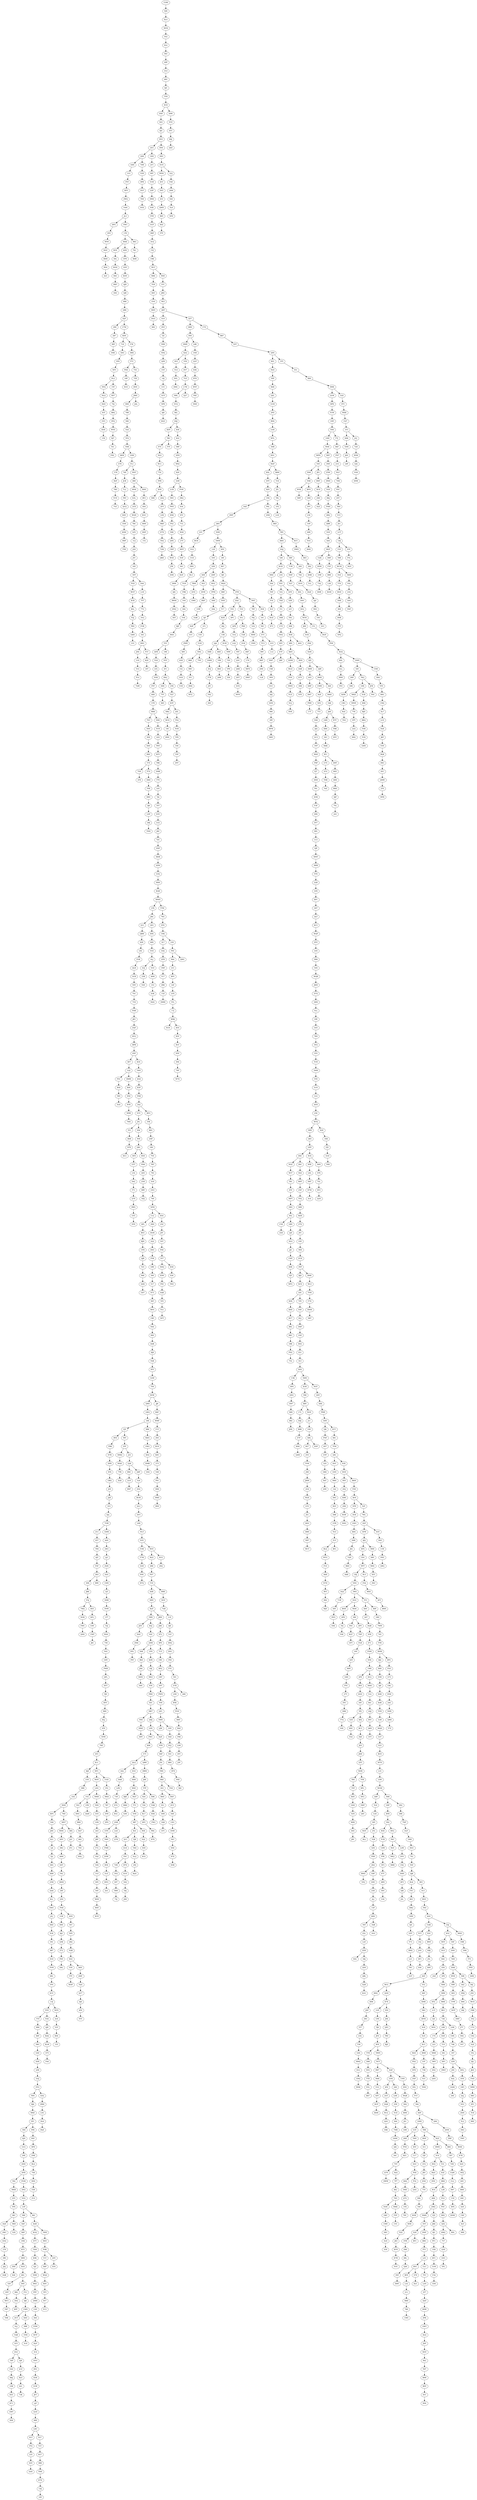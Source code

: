 digraph orbits {
"MQD" -> "G37"
"MPH" -> "V45"
"SWV" -> "KGL"
"M5T" -> "SG3"
"M69" -> "788"
"MQG" -> "RBF"
"YVM" -> "J5B"
"GHH" -> "G3Y"
"VS2" -> "6L4"
"86J" -> "15R"
"WB3" -> "4F5"
"LVM" -> "4P4"
"HZW" -> "CBG"
"Q7S" -> "1YX"
"3F1" -> "8XQ"
"YLR" -> "Q7J"
"9WV" -> "JN4"
"7SN" -> "4TX"
"6HC" -> "P24"
"VJR" -> "J3L"
"CMN" -> "ZCT"
"S7C" -> "TC3"
"JTK" -> "ZDR"
"ZVF" -> "49D"
"TY1" -> "3HB"
"W6Z" -> "PXP"
"K7H" -> "C4J"
"LVH" -> "XPC"
"6ZP" -> "Q94"
"GTR" -> "YG3"
"LHS" -> "PWC"
"5NN" -> "T17"
"JYL" -> "5Y1"
"8HQ" -> "8H6"
"RTZ" -> "C6F"
"8NK" -> "PS2"
"W5F" -> "SSL"
"1SW" -> "GQB"
"ZVR" -> "GCP"
"GMM" -> "ZCJ"
"QGD" -> "K7X"
"363" -> "KQY"
"VP9" -> "NP3"
"8B7" -> "H18"
"S1N" -> "1LG"
"C3Z" -> "XPX"
"VQ8" -> "8T5"
"1GR" -> "H9S"
"J6H" -> "SCK"
"8FB" -> "YR2"
"TJ9" -> "BTV"
"LK7" -> "DQB"
"SJC" -> "DS3"
"NT9" -> "RTR"
"PVD" -> "WCP"
"Z55" -> "YVM"
"N5X" -> "1W8"
"QBL" -> "X2B"
"SZ6" -> "8Z8"
"1MY" -> "YHS"
"74K" -> "1R7"
"SK5" -> "CVW"
"LW8" -> "KB4"
"3YJ" -> "F48"
"B1F" -> "H5F"
"3J6" -> "LDP"
"Z11" -> "657"
"TZX" -> "556"
"92M" -> "DJ5"
"BC3" -> "PJH"
"CDX" -> "74K"
"D88" -> "GTR"
"QNP" -> "MV2"
"YYQ" -> "X6B"
"DXC" -> "NGZ"
"L7M" -> "NRL"
"M9V" -> "XQT"
"Z6P" -> "S96"
"G9P" -> "8FB"
"27V" -> "MFP"
"994" -> "WJV"
"B4F" -> "WMF"
"LDG" -> "1V2"
"8Y1" -> "G7S"
"32W" -> "LCB"
"KXM" -> "9HP"
"QS9" -> "G6H"
"FBK" -> "H5Y"
"FRK" -> "5V6"
"VN1" -> "KZD"
"PH4" -> "18P"
"RL4" -> "7S8"
"5XJ" -> "JSB"
"J6Z" -> "7ZC"
"2YF" -> "MMQ"
"6VM" -> "M58"
"7S8" -> "XNS"
"JTL" -> "T9L"
"PT1" -> "LZ3"
"D4M" -> "5TD"
"TSP" -> "PT4"
"PNF" -> "6S7"
"5TV" -> "WDP"
"SQ2" -> "71W"
"DYV" -> "CX2"
"RX7" -> "9JF"
"NRW" -> "6B3"
"2CZ" -> "B23"
"PD7" -> "T19"
"25H" -> "RBY"
"YPX" -> "38C"
"FDD" -> "NRW"
"FBN" -> "ZK4"
"9HP" -> "T5B"
"K18" -> "YSC"
"7BC" -> "SZV"
"SRX" -> "PWR"
"SXG" -> "YWF"
"Z21" -> "3L5"
"Z2H" -> "8VK"
"B5X" -> "S1Z"
"7Q9" -> "11X"
"1F3" -> "6H6"
"P7S" -> "D6H"
"YVH" -> "1LW"
"GGJ" -> "FFG"
"BM2" -> "L21"
"ZSK" -> "92M"
"CML" -> "3L7"
"XZ5" -> "ZKZ"
"1HH" -> "WS8"
"D1C" -> "2KJ"
"GHM" -> "SJX"
"1XZ" -> "D63"
"XKN" -> "KHM"
"2R9" -> "2B7"
"VCV" -> "JYL"
"5LN" -> "R15"
"14J" -> "1CC"
"5Y1" -> "BD6"
"5P3" -> "67Y"
"B1N" -> "HZC"
"SCR" -> "YDY"
"9FX" -> "TTN"
"LWQ" -> "18X"
"Q1M" -> "HPX"
"17G" -> "223"
"H8Y" -> "W6S"
"FL1" -> "76F"
"3LR" -> "97C"
"H4B" -> "LZR"
"PPD" -> "DZB"
"VJY" -> "WP2"
"WV8" -> "HBY"
"MN7" -> "WHS"
"Y1G" -> "PL4"
"WL5" -> "TYM"
"RQ3" -> "4R6"
"52F" -> "7WL"
"RJR" -> "MK6"
"7BT" -> "P6J"
"5FP" -> "PVD"
"657" -> "YR4"
"9CX" -> "9PB"
"15R" -> "QJ4"
"2KJ" -> "SDN"
"G3Q" -> "MS6"
"SDN" -> "986"
"1J5" -> "DHB"
"V4M" -> "JL3"
"WGM" -> "Q9F"
"DV4" -> "BCM"
"9WS" -> "GT5"
"3W4" -> "SGG"
"7NP" -> "GLP"
"R2V" -> "D88"
"WQ8" -> "58Q"
"8XB" -> "RJD"
"QQT" -> "9HW"
"5ST" -> "PS8"
"4YT" -> "J3P"
"FGX" -> "GHN"
"S29" -> "3TM"
"31M" -> "F34"
"34H" -> "CZG"
"R7M" -> "414"
"KJ8" -> "VQ8"
"BPB" -> "65P"
"66X" -> "VGS"
"44N" -> "2W3"
"WRR" -> "7MS"
"VXH" -> "RRJ"
"PBK" -> "N7R"
"GDM" -> "44N"
"1HX" -> "WKD"
"3YQ" -> "S97"
"ZTH" -> "ZQC"
"QF8" -> "RZL"
"SJB" -> "6R6"
"72D" -> "R5M"
"41V" -> "L12"
"23D" -> "JLJ"
"D4R" -> "K7V"
"2VV" -> "YPX"
"NKC" -> "4T6"
"7KQ" -> "JFB"
"QBR" -> "5G9"
"2FY" -> "99T"
"C12" -> "8PL"
"WCM" -> "SVZ"
"3TQ" -> "C7G"
"1F3" -> "JCJ"
"Z3P" -> "YYQ"
"RBF" -> "5NN"
"WQ4" -> "9DV"
"SSX" -> "X4D"
"YR2" -> "8G6"
"KLT" -> "PT2"
"P7R" -> "J5Y"
"78R" -> "568"
"Z8C" -> "5T7"
"P91" -> "9H6"
"CNN" -> "ZDS"
"JZN" -> "DQC"
"211" -> "M69"
"KXJ" -> "B9B"
"VLJ" -> "YQR"
"8WB" -> "YTN"
"3TM" -> "Z8K"
"N64" -> "LY3"
"GKC" -> "429"
"GTV" -> "JT2"
"5W5" -> "7BT"
"VGG" -> "L5P"
"K7B" -> "X2D"
"WRZ" -> "5P1"
"RBG" -> "PT1"
"JV1" -> "LCT"
"PSV" -> "ZKX"
"H1J" -> "55C"
"35M" -> "KXM"
"HTT" -> "TJ9"
"ZG8" -> "75V"
"6V7" -> "FC3"
"GRV" -> "39S"
"Y72" -> "YXZ"
"VM4" -> "QS5"
"95L" -> "C5D"
"5P1" -> "5XS"
"QQ4" -> "6LL"
"WRK" -> "N1N"
"XT5" -> "6VZ"
"TRT" -> "783"
"RQC" -> "95N"
"769" -> "XZM"
"QLQ" -> "4QL"
"H5S" -> "25Z"
"9W7" -> "M48"
"568" -> "5LK"
"Q3D" -> "GD3"
"PRT" -> "QCQ"
"WCS" -> "FBB"
"X43" -> "SJC"
"4QH" -> "KGQ"
"F82" -> "Z65"
"RJD" -> "BBQ"
"BNN" -> "4PD"
"3HD" -> "7YY"
"BXC" -> "2LN"
"2TS" -> "MYR"
"K6V" -> "LK7"
"551" -> "XK6"
"9GF" -> "WK2"
"VH8" -> "4KM"
"3C4" -> "HNV"
"619" -> "8YZ"
"HF2" -> "SWP"
"BJS" -> "XCX"
"LR1" -> "KSX"
"GCY" -> "NP6"
"TC6" -> "9RZ"
"JKP" -> "V5N"
"3SK" -> "FJY"
"CQX" -> "HSW"
"DFB" -> "Y82"
"HLS" -> "JJ3"
"BM6" -> "WL5"
"SFW" -> "4JQ"
"YXZ" -> "5SX"
"W49" -> "27V"
"MYG" -> "2LV"
"2NK" -> "RL4"
"556" -> "55P"
"MYT" -> "CXJ"
"HW6" -> "93R"
"HMZ" -> "HPF"
"S95" -> "54V"
"5LK" -> "YF4"
"D42" -> "T71"
"86W" -> "BDY"
"HRN" -> "ZX9"
"K9S" -> "95D"
"NHQ" -> "X5W"
"LYF" -> "75B"
"WYK" -> "NBT"
"YL2" -> "SXG"
"GBV" -> "LJD"
"JBP" -> "Y72"
"LN2" -> "G6G"
"6DG" -> "BR9"
"C6Y" -> "VKX"
"KYS" -> "B3V"
"59B" -> "1KZ"
"4RC" -> "6J5"
"CWP" -> "W5D"
"5FP" -> "D44"
"9SF" -> "9PN"
"1ND" -> "Q1P"
"ZYC" -> "D6K"
"6S7" -> "GTP"
"K5R" -> "S1W"
"RYX" -> "PBK"
"JFB" -> "F9C"
"P3J" -> "7MQ"
"S29" -> "8FC"
"924" -> "T26"
"QB1" -> "9F9"
"4ZM" -> "G3Q"
"HGP" -> "PD9"
"9C4" -> "4KK"
"JR4" -> "Q11"
"SLL" -> "KW6"
"2W3" -> "LJC"
"Y7C" -> "PH4"
"KFV" -> "T8K"
"4KM" -> "G76"
"CZW" -> "FPK"
"YYL" -> "17J"
"H55" -> "R71"
"QB1" -> "R5D"
"KQH" -> "WWN"
"F2R" -> "D1K"
"WZB" -> "T8G"
"9LK" -> "M9T"
"PVW" -> "ZBQ"
"V5N" -> "BQ8"
"Z63" -> "Z6X"
"QLH" -> "SCR"
"7VS" -> "TRT"
"NP6" -> "4J9"
"YGN" -> "TZX"
"G23" -> "BC9"
"23S" -> "PXY"
"QFK" -> "CWP"
"WS5" -> "PXV"
"KFL" -> "CHV"
"X5V" -> "C17"
"XBV" -> "17L"
"783" -> "S3S"
"GD3" -> "YPL"
"K9L" -> "9S7"
"48B" -> "TGG"
"BKP" -> "29M"
"FYB" -> "BHM"
"YDY" -> "7SC"
"7K1" -> "XHR"
"GV3" -> "B3H"
"QJV" -> "XQQ"
"758" -> "F4G"
"YJK" -> "PNF"
"4MQ" -> "7V7"
"ZVD" -> "YTZ"
"COM" -> "FJH"
"51M" -> "NNL"
"JR4" -> "LW1"
"X5W" -> "PX5"
"P3F" -> "BB9"
"5KT" -> "MF4"
"GSH" -> "YZN"
"CXW" -> "SB3"
"N35" -> "F3M"
"LHC" -> "KLT"
"72K" -> "LR9"
"F3M" -> "F7M"
"ZBQ" -> "934"
"SG3" -> "NKC"
"ZVM" -> "6R1"
"H97" -> "C3Z"
"2YN" -> "CML"
"QS5" -> "25H"
"RZL" -> "NQ5"
"DL6" -> "9QZ"
"LR9" -> "D29"
"Y7C" -> "75G"
"BQ8" -> "DK3"
"7CW" -> "NHF"
"2D6" -> "9GW"
"CMW" -> "6QY"
"F4L" -> "KKM"
"FJY" -> "S1H"
"W45" -> "6CG"
"9L8" -> "TSG"
"2MQ" -> "NMH"
"3BB" -> "5TM"
"1LW" -> "MQD"
"HZC" -> "273"
"TZF" -> "GXT"
"38C" -> "4QS"
"XQ7" -> "662"
"5N6" -> "2JQ"
"7QN" -> "9KH"
"5TM" -> "5C9"
"PTC" -> "27Y"
"K3H" -> "5X8"
"FDM" -> "N5X"
"LWF" -> "SPT"
"8VK" -> "R7Q"
"1C3" -> "VJP"
"25B" -> "YQV"
"S75" -> "F44"
"DRX" -> "Q93"
"B23" -> "X41"
"B6L" -> "DS2"
"VP4" -> "K1V"
"C6F" -> "ZMV"
"ZCT" -> "VLJ"
"3MP" -> "1DZ"
"889" -> "MVK"
"MDR" -> "4ZM"
"H6W" -> "4S5"
"JR3" -> "KFH"
"6RN" -> "Y6T"
"V8W" -> "7ZS"
"4QK" -> "TZ5"
"7GW" -> "Z11"
"H9Y" -> "4SF"
"PWR" -> "GHV"
"V2C" -> "TDM"
"PWB" -> "QPL"
"7CT" -> "6G7"
"M2S" -> "PD2"
"DN2" -> "VGG"
"9CD" -> "SNF"
"4S4" -> "KGC"
"P5B" -> "GRV"
"R15" -> "BM9"
"7FC" -> "LZN"
"JN4" -> "31X"
"8Z8" -> "TBM"
"DS3" -> "QY3"
"NLS" -> "W11"
"KQZ" -> "XJF"
"7H3" -> "N3H"
"QY3" -> "QS9"
"LD6" -> "4YT"
"6YT" -> "9H4"
"H93" -> "D1N"
"KL7" -> "DPC"
"4QJ" -> "8YV"
"75B" -> "V2C"
"VCN" -> "42S"
"4BN" -> "3DC"
"7C5" -> "CR5"
"FR3" -> "FTC"
"RTX" -> "ZSP"
"QJD" -> "SJB"
"2XF" -> "Q5S"
"63Z" -> "HK8"
"R5M" -> "CJQ"
"6V3" -> "VLS"
"33W" -> "73Q"
"ZV7" -> "SR1"
"4N8" -> "6K9"
"1CC" -> "GCY"
"T19" -> "6ZB"
"B5N" -> "JMH"
"54Y" -> "Z6P"
"P6J" -> "YZ4"
"XNH" -> "KPC"
"9D7" -> "7SJ"
"FJF" -> "CF2"
"SMN" -> "8F5"
"7T4" -> "PPB"
"BDH" -> "RD4"
"PL4" -> "7QW"
"CS5" -> "51M"
"XFB" -> "X98"
"9JF" -> "MQG"
"XZM" -> "H5S"
"KN1" -> "M2P"
"XBV" -> "XGN"
"X41" -> "73K"
"DDK" -> "WV8"
"TBX" -> "BNF"
"1G1" -> "P5T"
"V4Z" -> "2HM"
"3CY" -> "ZWR"
"N88" -> "ZR2"
"XK6" -> "XWK"
"BRN" -> "DQJ"
"GKG" -> "YZS"
"RL5" -> "FS4"
"ZDS" -> "WQ8"
"84S" -> "FZM"
"HK8" -> "9C4"
"NCY" -> "9W7"
"D1N" -> "WNS"
"XCB" -> "RSL"
"P5N" -> "NWH"
"S9T" -> "KVG"
"RRD" -> "XJP"
"6R1" -> "VP4"
"GWV" -> "K8G"
"DZ4" -> "C3K"
"7T6" -> "VPY"
"WZV" -> "RLL"
"KT3" -> "HRN"
"5L6" -> "NF6"
"416" -> "V2Y"
"YPJ" -> "GZ3"
"DXR" -> "GMM"
"MN9" -> "CWH"
"DXC" -> "Z6C"
"ZB6" -> "15Z"
"61N" -> "54Q"
"WNS" -> "KYY"
"CMN" -> "9ZD"
"8YG" -> "K5R"
"L92" -> "FGK"
"SJX" -> "34C"
"P5C" -> "BYB"
"DT6" -> "ZPS"
"R1J" -> "3MP"
"18X" -> "CJY"
"2MM" -> "CHY"
"VGL" -> "KK7"
"V4D" -> "H1J"
"6NT" -> "GSN"
"65P" -> "RP7"
"ZFY" -> "LSX"
"G6H" -> "1G1"
"939" -> "R1J"
"PHK" -> "V1Y"
"JCB" -> "7L2"
"8N1" -> "BF9"
"Y9R" -> "WCM"
"LDX" -> "2YR"
"LYC" -> "JRH"
"9YK" -> "9SF"
"ZK4" -> "RWD"
"5BG" -> "GZZ"
"3DC" -> "31K"
"TB1" -> "Z5Y"
"73Q" -> "HDR"
"PD2" -> "RTX"
"Z94" -> "79F"
"HVW" -> "BXP"
"745" -> "FYB"
"WQB" -> "JWH"
"VBP" -> "SPH"
"3QR" -> "3GG"
"4R1" -> "TZF"
"DS3" -> "HY6"
"1P2" -> "LGZ"
"QT5" -> "WZB"
"TRZ" -> "BJZ"
"KTT" -> "681"
"LJP" -> "Q1H"
"848" -> "M6H"
"L93" -> "7J4"
"XLG" -> "MCK"
"1KZ" -> "DWJ"
"8M7" -> "PKW"
"WKD" -> "WWR"
"G73" -> "CBL"
"863" -> "DBQ"
"3Q8" -> "CFY"
"PRH" -> "5D1"
"CBG" -> "9L8"
"Q6N" -> "CFT"
"HC7" -> "B9L"
"TG9" -> "B4Y"
"82P" -> "SFW"
"X5K" -> "R76"
"9MH" -> "CMW"
"G7S" -> "47G"
"VKG" -> "C61"
"9CX" -> "S6N"
"3H8" -> "VZX"
"95M" -> "24G"
"P4F" -> "QJK"
"81R" -> "5LN"
"C4J" -> "19Y"
"P5T" -> "HFV"
"LTX" -> "JR4"
"62P" -> "C7M"
"K11" -> "KJ6"
"KZR" -> "1BJ"
"DNP" -> "RBG"
"TT1" -> "VFB"
"JNP" -> "M3V"
"395" -> "WZV"
"MM2" -> "91G"
"3N9" -> "Z5W"
"J5L" -> "H9Y"
"W5N" -> "J6H"
"CFR" -> "QJB"
"YP3" -> "6V7"
"FVL" -> "M2Y"
"VXP" -> "B4R"
"YW8" -> "K7H"
"66W" -> "RDP"
"PPF" -> "2MM"
"QX1" -> "6NT"
"H45" -> "11W"
"JKK" -> "9J1"
"MT1" -> "WDY"
"LN9" -> "BTK"
"JT4" -> "YW6"
"BYB" -> "YB5"
"YM1" -> "HMZ"
"Z2L" -> "L2Z"
"CST" -> "14J"
"X9P" -> "1BD"
"RTB" -> "WRR"
"FZ6" -> "Z1S"
"HQ5" -> "63T"
"R15" -> "M2S"
"XGQ" -> "K6L"
"Y55" -> "QFB"
"T1X" -> "JTL"
"HRB" -> "NGV"
"HPV" -> "3RG"
"6ZP" -> "GHH"
"QS9" -> "74W"
"H8N" -> "9Y6"
"14C" -> "8NN"
"YJZ" -> "YDW"
"CJS" -> "WZ4"
"2PD" -> "RH4"
"5T7" -> "L5Q"
"5WW" -> "12D"
"SDL" -> "SWV"
"ZM4" -> "HYL"
"TQG" -> "QC7"
"N35" -> "W45"
"GZ4" -> "MM2"
"R7F" -> "FBK"
"SBN" -> "RRD"
"GXT" -> "WF3"
"D3V" -> "LG2"
"S7R" -> "LN9"
"GC3" -> "3VP"
"X4T" -> "2D9"
"M9Z" -> "Z44"
"6VZ" -> "54P"
"CVW" -> "WZF"
"LZ3" -> "CLC"
"15P" -> "6RN"
"7FF" -> "Q7N"
"7VL" -> "243"
"JYK" -> "QP2"
"YMN" -> "LJW"
"FH8" -> "BFN"
"7SJ" -> "B8Q"
"KJ6" -> "LYD"
"BXJ" -> "FMH"
"TKW" -> "75J"
"D7Q" -> "DRN"
"CBB" -> "3H6"
"SGG" -> "BNN"
"8Z8" -> "9S3"
"8LV" -> "QC1"
"CJY" -> "RYX"
"LQ2" -> "Y9T"
"NCY" -> "SQF"
"DJ5" -> "H6W"
"57Z" -> "7SN"
"XPX" -> "KNW"
"Y5H" -> "RF8"
"MYT" -> "RL5"
"FLY" -> "6QV"
"62P" -> "2R9"
"2Y7" -> "QQT"
"K9D" -> "HC7"
"6DN" -> "716"
"DV7" -> "7G5"
"V1M" -> "Q3P"
"TJB" -> "TXH"
"5XC" -> "49P"
"QTD" -> "CWF"
"821" -> "1J4"
"TTN" -> "D86"
"T41" -> "FHL"
"Q93" -> "GPP"
"R5R" -> "4BS"
"PXY" -> "N64"
"CQR" -> "YCT"
"NYW" -> "7RZ"
"X3C" -> "BW5"
"5XB" -> "QFK"
"5FQ" -> "3TG"
"1LG" -> "4FH"
"TB5" -> "RCY"
"YSC" -> "7ZB"
"MSK" -> "W5F"
"WRK" -> "KYS"
"YHS" -> "1HH"
"7ZB" -> "3YQ"
"WCL" -> "QGD"
"P1S" -> "SKR"
"S3S" -> "GN3"
"SYT" -> "S29"
"BBQ" -> "FH6"
"TH7" -> "86W"
"LVM" -> "266"
"XGN" -> "J11"
"HK8" -> "L2B"
"DVW" -> "1T7"
"9GW" -> "NHG"
"1Q2" -> "HMW"
"BF9" -> "L32"
"J4N" -> "L8P"
"ZZH" -> "H2L"
"662" -> "7NC"
"XK8" -> "HLJ"
"L33" -> "1ZW"
"1W8" -> "4P9"
"9PR" -> "H1F"
"1V2" -> "YX3"
"KZF" -> "SBQ"
"KYY" -> "DS5"
"W2X" -> "GTV"
"CQM" -> "CL2"
"TBX" -> "XQ5"
"JDJ" -> "SQB"
"DGG" -> "96S"
"VWX" -> "MS5"
"X8P" -> "WQ4"
"S1W" -> "JFT"
"9S3" -> "HVW"
"9D6" -> "78R"
"BW5" -> "KBJ"
"K1V" -> "13J"
"SNF" -> "X43"
"TTD" -> "VGL"
"Q7J" -> "N5R"
"1BJ" -> "WK3"
"11W" -> "HXZ"
"Y82" -> "WKB"
"W6N" -> "W8T"
"85V" -> "WV9"
"WMF" -> "F1Y"
"SK1" -> "HP1"
"TVC" -> "NSV"
"KGC" -> "66W"
"T1V" -> "SK1"
"HKF" -> "SXS"
"95L" -> "GBV"
"7CL" -> "W49"
"YTZ" -> "8R6"
"FJ7" -> "HN9"
"2NB" -> "GTN"
"SSL" -> "M3H"
"JV8" -> "SQL"
"D7N" -> "TSQ"
"XTL" -> "QPX"
"JYL" -> "956"
"W6S" -> "XZ5"
"V1G" -> "6ZY"
"HC2" -> "MM1"
"6QP" -> "3CY"
"7KW" -> "DDK"
"4HV" -> "Z2J"
"GHV" -> "KTT"
"829" -> "32W"
"5R9" -> "X4F"
"7J5" -> "Y8W"
"9F9" -> "GTT"
"49P" -> "ZL4"
"D2V" -> "SAN"
"L2W" -> "DYV"
"6H6" -> "TZM"
"HVJ" -> "K9R"
"KPJ" -> "BC3"
"25Z" -> "JZY"
"5V6" -> "5R4"
"JZY" -> "5ST"
"1F1" -> "CS5"
"N53" -> "ZDN"
"9G8" -> "181"
"DPC" -> "PB4"
"1SP" -> "48B"
"95F" -> "XMT"
"Q8W" -> "HBM"
"J4H" -> "R7F"
"D7T" -> "TXM"
"CQR" -> "X3C"
"7C6" -> "FHH"
"1V2" -> "CP6"
"X7L" -> "9PS"
"F3F" -> "Z8X"
"HNM" -> "NB7"
"GW7" -> "X69"
"D1K" -> "4XP"
"F7D" -> "HNM"
"SDX" -> "2ZR"
"HHS" -> "BY3"
"NK9" -> "52X"
"1C5" -> "CJS"
"GBQ" -> "JV9"
"7SL" -> "KY3"
"6CG" -> "2XQ"
"7YY" -> "X85"
"7B7" -> "DT6"
"JCJ" -> "72D"
"KSX" -> "K9D"
"2ZL" -> "T5Q"
"4BQ" -> "QBR"
"9H5" -> "SBN"
"5PV" -> "L56"
"7WW" -> "745"
"5W8" -> "JZN"
"JRH" -> "VK3"
"D6K" -> "T7Q"
"SWF" -> "J7T"
"5TD" -> "S1N"
"6GM" -> "2Q2"
"FJH" -> "XLG"
"XWK" -> "Q1M"
"NN2" -> "8SY"
"7DP" -> "FLB"
"QFB" -> "YLR"
"MVK" -> "K3L"
"F1Y" -> "Z93"
"VP6" -> "359"
"KVG" -> "93K"
"YTN" -> "2Q9"
"S11" -> "FJF"
"1K3" -> "R6H"
"8DD" -> "D4R"
"H5F" -> "Z94"
"4YC" -> "QMW"
"NYQ" -> "NLQ"
"YPJ" -> "KPJ"
"93R" -> "ZVR"
"5SX" -> "31Z"
"V2H" -> "9PR"
"D8L" -> "T4F"
"FGB" -> "343"
"Q79" -> "9WS"
"Y76" -> "BGD"
"97S" -> "NLS"
"MQG" -> "ZTH"
"D29" -> "T1V"
"575" -> "QLQ"
"WDY" -> "LDG"
"2RM" -> "926"
"BNF" -> "S11"
"X59" -> "6C4"
"CPN" -> "GDY"
"WYL" -> "3HR"
"XGS" -> "4R1"
"Q6G" -> "LVV"
"RTZ" -> "M5T"
"VDQ" -> "QZ9"
"278" -> "3RV"
"VG2" -> "CCD"
"Q3P" -> "HW6"
"B2P" -> "7BD"
"LSX" -> "MKF"
"LZN" -> "2Y7"
"6TV" -> "7CL"
"9YP" -> "BJS"
"HN9" -> "T91"
"QBW" -> "XZ8"
"9GN" -> "9SV"
"JLF" -> "ZY1"
"6ZS" -> "1BY"
"RWD" -> "TZQ"
"MMQ" -> "WXH"
"7MR" -> "GHM"
"WV9" -> "W4Z"
"3J9" -> "XSB"
"Q11" -> "QBW"
"63T" -> "GV3"
"X2B" -> "K2G"
"MN7" -> "BPJ"
"RF8" -> "52F"
"4QL" -> "H4B"
"JMM" -> "2G4"
"B9B" -> "Z7P"
"4JQ" -> "XFX"
"V17" -> "ZB6"
"YJM" -> "95F"
"WYF" -> "V9Z"
"Z6X" -> "JBK"
"GCP" -> "B9P"
"S8H" -> "XXK"
"ZCJ" -> "P7R"
"1NV" -> "V4D"
"Y3N" -> "5TV"
"CHY" -> "84S"
"LTK" -> "96G"
"MY2" -> "PKT"
"JDP" -> "Z8C"
"3L7" -> "GQL"
"JT2" -> "BDV"
"GK8" -> "5PV"
"PK8" -> "F2R"
"XGQ" -> "GMN"
"DL2" -> "NYQ"
"JWH" -> "D7Q"
"MK7" -> "QHJ"
"NTX" -> "HC1"
"KW6" -> "VX3"
"LW1" -> "6FK"
"8H6" -> "JDP"
"YL8" -> "1LR"
"B4Z" -> "P98"
"54K" -> "J4H"
"QSQ" -> "ZFY"
"Z71" -> "FDM"
"KGQ" -> "D7T"
"FFG" -> "T6N"
"2GT" -> "DQ8"
"W5N" -> "C51"
"BWM" -> "DNQ"
"2TL" -> "YQ9"
"MTJ" -> "645"
"7HX" -> "VSC"
"V45" -> "XN6"
"GMN" -> "54Y"
"ZK4" -> "G9F"
"4XP" -> "C76"
"Z1Y" -> "RLQ"
"DB4" -> "T4N"
"88L" -> "YJM"
"KC3" -> "WQP"
"T79" -> "L93"
"5JS" -> "GFF"
"C3K" -> "8F6"
"D5W" -> "B5X"
"1ZW" -> "WGM"
"39S" -> "517"
"ZL4" -> "4RC"
"JLB" -> "JYY"
"B68" -> "RBC"
"CM2" -> "SL7"
"T8G" -> "YVF"
"DFB" -> "PGM"
"GPP" -> "9CX"
"S2Z" -> "55L"
"T56" -> "8GW"
"3RV" -> "JDJ"
"DD2" -> "Z21"
"YZ4" -> "MN9"
"55L" -> "ZJL"
"WLT" -> "M84"
"1Q2" -> "P5C"
"SMB" -> "T79"
"514" -> "841"
"C94" -> "S4Z"
"BR9" -> "XQ7"
"B3V" -> "B1F"
"YCN" -> "7VZ"
"FB7" -> "TH8"
"YZ2" -> "THZ"
"X2Q" -> "6V3"
"D8G" -> "95L"
"D1N" -> "Q1J"
"LFX" -> "YYL"
"SVZ" -> "Y76"
"RCY" -> "DWD"
"BTK" -> "PGN"
"VC4" -> "8VQ"
"2RD" -> "PYH"
"JMH" -> "JQL"
"SQF" -> "LVM"
"CBY" -> "GS5"
"G7Z" -> "NN2"
"VLL" -> "CBY"
"LHS" -> "XQF"
"8GW" -> "QM5"
"4TH" -> "LW5"
"7SC" -> "7C6"
"YG3" -> "Z1Y"
"3TK" -> "8KS"
"RBY" -> "NZJ"
"CQ7" -> "1F3"
"2R5" -> "7XG"
"RPL" -> "HF2"
"71W" -> "S9T"
"ZQC" -> "YYD"
"PKW" -> "17T"
"QPL" -> "HTT"
"KMB" -> "GS4"
"LDP" -> "Q9J"
"S3J" -> "25B"
"K6Q" -> "3MD"
"Z42" -> "VCV"
"956" -> "9V8"
"4NH" -> "DFB"
"GJ6" -> "2CZ"
"J11" -> "C6V"
"4PD" -> "3YJ"
"QNG" -> "GW7"
"67P" -> "NM7"
"QZL" -> "G1M"
"J33" -> "Q28"
"XFX" -> "CDC"
"QP2" -> "TRZ"
"ZPJ" -> "8QG"
"KHM" -> "WLD"
"FHH" -> "JKV"
"VGV" -> "46M"
"5X8" -> "XBV"
"55P" -> "ZFF"
"1DX" -> "LK3"
"861" -> "4QH"
"5D1" -> "MK7"
"6LL" -> "NWC"
"F4G" -> "GHY"
"FRN" -> "QDD"
"4MT" -> "9H5"
"65P" -> "4GS"
"GQL" -> "QTD"
"LDL" -> "H8T"
"CXJ" -> "VHG"
"FTC" -> "591"
"VV6" -> "QZ1"
"1J4" -> "TJL"
"1DM" -> "FL1"
"FL1" -> "NNT"
"JFD" -> "9FX"
"XVS" -> "TTD"
"Q1P" -> "X5K"
"429" -> "CXF"
"75V" -> "D8L"
"XQT" -> "5W8"
"5ZR" -> "LVY"
"WK4" -> "7B7"
"C7Z" -> "BB7"
"QHJ" -> "LHS"
"PJH" -> "JD3"
"17J" -> "WRK"
"J5B" -> "JMM"
"MF4" -> "CRF"
"QT6" -> "JV8"
"XCD" -> "2XD"
"WD6" -> "389"
"DFV" -> "L9D"
"FYP" -> "C55"
"KRP" -> "8M7"
"ZFZ" -> "LVD"
"LTK" -> "MSK"
"MPT" -> "D8G"
"QJB" -> "T25"
"HCP" -> "BSM"
"DQ8" -> "W12"
"H18" -> "ZVM"
"M7P" -> "R2P"
"NM7" -> "CXR"
"GJW" -> "9MH"
"VPY" -> "22Q"
"THZ" -> "TY1"
"4JQ" -> "W69"
"GV4" -> "MD5"
"4F6" -> "XYV"
"YR4" -> "6JT"
"5MN" -> "NGY"
"4K2" -> "7H3"
"WZB" -> "YYB"
"8YV" -> "Q6N"
"XN6" -> "FH8"
"DQB" -> "3FB"
"HBM" -> "J8R"
"223" -> "WBH"
"1M4" -> "KT3"
"CCD" -> "ZRN"
"Y8M" -> "5BW"
"FS4" -> "WB3"
"YVF" -> "XH5"
"PB4" -> "H7X"
"9J1" -> "PF1"
"X6B" -> "MZX"
"XQ5" -> "6WM"
"57Z" -> "P7S"
"V49" -> "P91"
"8LV" -> "TJB"
"N5R" -> "ZVF"
"WS8" -> "XRT"
"X4K" -> "8KZ"
"YQ9" -> "SZS"
"Y6T" -> "Z2L"
"2HP" -> "1BS"
"ZTH" -> "5W5"
"PSX" -> "P32"
"WWT" -> "8WB"
"QV9" -> "QBL"
"986" -> "3RY"
"MQT" -> "CQX"
"C51" -> "HGP"
"DQJ" -> "7JW"
"QL3" -> "DFV"
"Q9M" -> "Y7Z"
"QZ1" -> "YMN"
"P1Y" -> "584"
"T91" -> "83M"
"FH6" -> "FGX"
"QLJ" -> "N53"
"R5D" -> "VM4"
"8SY" -> "67P"
"N3F" -> "363"
"HBY" -> "SK5"
"V1Y" -> "X8P"
"Y31" -> "63Z"
"3JF" -> "1F1"
"6G7" -> "9B8"
"3JF" -> "6QP"
"KB4" -> "3SC"
"95D" -> "RTB"
"591" -> "S7R"
"5P1" -> "9YK"
"H9F" -> "P3F"
"6QV" -> "LR7"
"WQN" -> "7BC"
"R5H" -> "K5P"
"JJ3" -> "CMY"
"25M" -> "QQ4"
"NP3" -> "DL2"
"KDY" -> "TKC"
"QMN" -> "B85"
"R7W" -> "YOU"
"Q9J" -> "YNH"
"Q2G" -> "SXK"
"C5M" -> "GKG"
"XQQ" -> "KLM"
"W4Z" -> "BDH"
"X3T" -> "QF8"
"7ZV" -> "939"
"PS2" -> "5XB"
"PX5" -> "4QK"
"R6H" -> "351"
"5HH" -> "5JS"
"9MH" -> "848"
"235" -> "D2V"
"VJP" -> "WWT"
"TG7" -> "7CT"
"9M3" -> "PPF"
"GQM" -> "29Z"
"CZG" -> "SNW"
"DQ1" -> "66N"
"PK9" -> "GKW"
"B4R" -> "QZL"
"256" -> "WTQ"
"645" -> "H8H"
"G1G" -> "29X"
"8BZ" -> "TG6"
"YCZ" -> "N1J"
"N88" -> "G9P"
"VQR" -> "DQ1"
"VC4" -> "Y31"
"FH8" -> "WYK"
"66N" -> "4MF"
"CJY" -> "Y8T"
"9PB" -> "LDL"
"882" -> "JNX"
"58Q" -> "89M"
"2MQ" -> "FJ5"
"V5X" -> "DV7"
"XNH" -> "76D"
"RDP" -> "1T2"
"31Z" -> "S95"
"4J9" -> "KQ3"
"LCT" -> "C6J"
"K9L" -> "R3P"
"9B7" -> "8LV"
"7FT" -> "77G"
"7ZC" -> "SNP"
"HP1" -> "HWZ"
"S4Z" -> "4WP"
"M58" -> "TQ5"
"P6L" -> "4N8"
"SNW" -> "FKT"
"56J" -> "J5D"
"ZQC" -> "VN1"
"X69" -> "882"
"8D4" -> "155"
"3Y1" -> "8M4"
"M5L" -> "4TH"
"M48" -> "V1G"
"WK2" -> "M6B"
"18X" -> "XR6"
"QJK" -> "RLK"
"W12" -> "Q2G"
"7RZ" -> "4Y3"
"KPC" -> "5S8"
"NNL" -> "7NV"
"X8Y" -> "4G8"
"6QY" -> "XZG"
"NMH" -> "SYT"
"9KH" -> "SKB"
"BKW" -> "Y5H"
"XJF" -> "VKG"
"8M4" -> "WT2"
"T8K" -> "SMB"
"BY5" -> "994"
"BB9" -> "L38"
"QVT" -> "SCX"
"4T6" -> "2SZ"
"9D3" -> "KFL"
"584" -> "6ZP"
"PPM" -> "S8H"
"19K" -> "NYZ"
"W8Z" -> "RJR"
"ZMV" -> "7KW"
"45T" -> "YK9"
"KY3" -> "Q2N"
"Z6C" -> "9LK"
"CLC" -> "7FC"
"CRF" -> "N44"
"GMN" -> "C5M"
"XQ5" -> "R8G"
"9Y6" -> "HMX"
"Z7X" -> "JY5"
"79G" -> "2YN"
"B79" -> "F8D"
"CD2" -> "S2Z"
"DN1" -> "FR3"
"K8G" -> "D9R"
"LGH" -> "WYL"
"1DZ" -> "DD2"
"11X" -> "3JX"
"WF3" -> "FB7"
"273" -> "V49"
"5BW" -> "HT2"
"3VQ" -> "FGB"
"8BZ" -> "1K3"
"JXV" -> "ZG8"
"QQK" -> "KJ8"
"PZC" -> "YZ2"
"WLD" -> "P5N"
"QKT" -> "619"
"JL3" -> "DPG"
"6J8" -> "CMN"
"72K" -> "LDB"
"R1W" -> "V8W"
"T4F" -> "6VM"
"ZKX" -> "QZ2"
"CVJ" -> "CRK"
"B85" -> "8SZ"
"DH3" -> "P5B"
"WLT" -> "9SH"
"N7R" -> "DPR"
"T9L" -> "1P2"
"4R6" -> "PD7"
"TMV" -> "X5V"
"MS5" -> "PHK"
"1GP" -> "CP8"
"3SC" -> "M4K"
"DRW" -> "6JS"
"9PN" -> "2NK"
"LVV" -> "BCH"
"CML" -> "23S"
"4SF" -> "WCL"
"L7M" -> "Q27"
"9PS" -> "7C5"
"JL3" -> "VWC"
"1BD" -> "7WW"
"NGY" -> "QSY"
"M91" -> "CM2"
"V24" -> "DV4"
"S97" -> "TKW"
"HLJ" -> "4T9"
"WTG" -> "P1S"
"JV9" -> "J2B"
"KKM" -> "2XF"
"R2P" -> "3C4"
"4P4" -> "2GT"
"M9C" -> "3J6"
"94G" -> "HKF"
"KQ7" -> "GFY"
"5WW" -> "6ZS"
"DPG" -> "85V"
"SZ6" -> "QNP"
"JFJ" -> "6XD"
"T19" -> "HRB"
"RYS" -> "6GD"
"2Q2" -> "DH3"
"MZX" -> "Z7X"
"5H5" -> "QX2"
"PXP" -> "FJ7"
"V52" -> "X8F"
"Y6C" -> "S7C"
"H81" -> "KB9"
"BDY" -> "6YT"
"B9P" -> "3CQ"
"KGD" -> "M9Z"
"8Y1" -> "4MT"
"GW2" -> "KD2"
"4HV" -> "CQR"
"VG8" -> "6NW"
"PGN" -> "M6Y"
"LTH" -> "MB4"
"FT1" -> "PPD"
"XH5" -> "GSH"
"SCK" -> "ZSK"
"9B8" -> "YW8"
"HLX" -> "JNP"
"YF4" -> "VH8"
"4S5" -> "KRP"
"W37" -> "TB1"
"5YT" -> "D3V"
"6ZH" -> "CPN"
"4LF" -> "9RX"
"L56" -> "1SP"
"CXR" -> "3RN"
"Q1J" -> "F4D"
"KFH" -> "R7W"
"BPJ" -> "JLF"
"D86" -> "XVS"
"GF9" -> "5ZR"
"H1F" -> "TD9"
"74W" -> "V2H"
"M3V" -> "842"
"9S7" -> "Z55"
"M4K" -> "8Y1"
"TTM" -> "79G"
"97C" -> "WXR"
"PWN" -> "VV6"
"SZV" -> "1CJ"
"3LH" -> "S59"
"T2J" -> "W44"
"5XS" -> "SJN"
"YVK" -> "BJF"
"R5K" -> "FW2"
"395" -> "2TL"
"GSN" -> "M8S"
"MQT" -> "H9F"
"842" -> "TH7"
"PXY" -> "QHG"
"DL2" -> "1YF"
"5Q2" -> "X59"
"V15" -> "JV1"
"X9K" -> "YQK"
"MFN" -> "HWF"
"Q94" -> "QVM"
"GTP" -> "32S"
"BJN" -> "CFR"
"6JT" -> "FSF"
"JDK" -> "X7L"
"SZS" -> "FBN"
"15R" -> "R1W"
"DDK" -> "59B"
"681" -> "7FM"
"Z72" -> "PH5"
"5GD" -> "BXJ"
"B4Y" -> "GV4"
"5G9" -> "X44"
"S64" -> "7MR"
"JHS" -> "821"
"YHS" -> "T7J"
"KD2" -> "KMB"
"PXV" -> "4HV"
"DK3" -> "4YC"
"S79" -> "823"
"F4D" -> "2RM"
"MD5" -> "DGG"
"3H6" -> "FT1"
"17L" -> "KXJ"
"NLZ" -> "N35"
"ZWR" -> "X8Y"
"HMW" -> "K9S"
"W8Z" -> "M2T"
"38C" -> "NK9"
"GKW" -> "1VV"
"P98" -> "LD6"
"WBH" -> "3WV"
"QLQ" -> "H16"
"WXH" -> "7TR"
"J7T" -> "5H2"
"TXH" -> "VLQ"
"HXZ" -> "QW2"
"NT6" -> "94P"
"YW9" -> "R5H"
"VK3" -> "QKT"
"SN2" -> "QDS"
"JXM" -> "QT5"
"76D" -> "MN7"
"7L2" -> "PRT"
"99Y" -> "BKP"
"3W4" -> "YY3"
"46M" -> "15C"
"JLJ" -> "15P"
"CDC" -> "MYT"
"BM9" -> "LYF"
"GZZ" -> "SDX"
"X1K" -> "V81"
"TYH" -> "9CD"
"2JQ" -> "GC3"
"HJ2" -> "X9D"
"QJ4" -> "4KR"
"8SZ" -> "ZTV"
"3MX" -> "3KX"
"K3Q" -> "278"
"GHH" -> "TBX"
"3WV" -> "SN2"
"JKV" -> "ZQF"
"C12" -> "Z8N"
"1YX" -> "79V"
"WTQ" -> "SQV"
"L21" -> "TXC"
"59B" -> "56J"
"S1H" -> "Y9D"
"Y73" -> "BM2"
"BC9" -> "M7N"
"QM5" -> "LWQ"
"PKT" -> "L2W"
"5W8" -> "8GJ"
"6L4" -> "5XC"
"Z88" -> "7NP"
"7X1" -> "P4F"
"N73" -> "5KT"
"4QH" -> "VWX"
"23G" -> "PZC"
"X8F" -> "KM8"
"42S" -> "YW5"
"QCQ" -> "8QV"
"7ZR" -> "CQM"
"H94" -> "X9J"
"S1Z" -> "MYG"
"4T9" -> "NYW"
"P2J" -> "PK9"
"L1H" -> "7FT"
"4GS" -> "YW9"
"ZX9" -> "928"
"RD4" -> "423"
"SY7" -> "NHQ"
"NJ7" -> "T41"
"T71" -> "Q79"
"H6X" -> "Y7C"
"7ZX" -> "B5N"
"CMT" -> "J6C"
"4P9" -> "RYS"
"DS2" -> "XPP"
"V2Y" -> "8D4"
"GWY" -> "XS8"
"Z8N" -> "6GM"
"NSR" -> "5WW"
"RH4" -> "LGH"
"PH8" -> "Z42"
"SQL" -> "GQM"
"MZG" -> "GW2"
"C76" -> "MFN"
"C6J" -> "F2V"
"6NQ" -> "DN1"
"XPC" -> "3H7"
"XQF" -> "NT6"
"VCQ" -> "5KL"
"YQR" -> "XT5"
"JKD" -> "FDD"
"1BS" -> "7VS"
"K7X" -> "1GP"
"KGL" -> "W5N"
"BH3" -> "26W"
"W8T" -> "W3Y"
"4G8" -> "1S2"
"2YR" -> "YCD"
"VSL" -> "LN2"
"7JW" -> "KGD"
"SPT" -> "PWN"
"8T5" -> "G2W"
"55C" -> "6BG"
"D95" -> "B6L"
"GN3" -> "769"
"PPB" -> "XFB"
"Y8W" -> "VDQ"
"WWR" -> "7T6"
"YQ7" -> "SDL"
"1D2" -> "XNH"
"BFG" -> "3TK"
"7T3" -> "5N6"
"MK6" -> "GZ6"
"8F5" -> "VJR"
"VLS" -> "DVL"
"WKK" -> "FYP"
"F6C" -> "KQ7"
"VLQ" -> "ZPJ"
"3MD" -> "Q7S"
"TJ6" -> "JFD"
"SGY" -> "H45"
"16V" -> "42V"
"J5Y" -> "F82"
"QT6" -> "M5L"
"W45" -> "RQ3"
"PW5" -> "8NK"
"V9Z" -> "NHZ"
"LR1" -> "7ZV"
"G37" -> "G23"
"BD6" -> "NTX"
"PL9" -> "PSV"
"TB5" -> "BRN"
"LJC" -> "ZQN"
"Q5S" -> "PN8"
"CB7" -> "7ZR"
"GGS" -> "V1R"
"ZSP" -> "R3L"
"H8H" -> "GKC"
"3BR" -> "1D2"
"NWN" -> "NCY"
"NR7" -> "WCT"
"TXC" -> "S2T"
"PZC" -> "GF9"
"47G" -> "TNB"
"G6G" -> "YWP"
"N1J" -> "HV8"
"6ZB" -> "M9V"
"R76" -> "WYF"
"QPX" -> "51Q"
"ZRP" -> "WHX"
"ZBM" -> "L5G"
"C6V" -> "K9L"
"N28" -> "JKP"
"3VP" -> "W6Z"
"BTV" -> "XK8"
"PN8" -> "4SN"
"838" -> "6L9"
"87D" -> "H3B"
"BZK" -> "VJY"
"TKC" -> "FTY"
"CXF" -> "4LF"
"WZS" -> "416"
"XR6" -> "MZG"
"YCD" -> "S64"
"N44" -> "89S"
"4SF" -> "V52"
"T4N" -> "WQB"
"GTN" -> "5W9"
"RK3" -> "72K"
"94P" -> "JT4"
"2HM" -> "1PN"
"C5D" -> "Z2X"
"MFP" -> "N3F"
"9YP" -> "BM6"
"N7H" -> "BY5"
"YDW" -> "9M3"
"D44" -> "L1H"
"HRN" -> "XGS"
"YTP" -> "X9K"
"QKT" -> "QT7"
"W69" -> "H8Y"
"XJP" -> "7VL"
"STJ" -> "JVH"
"QT7" -> "H8N"
"Z42" -> "BFG"
"NQ5" -> "VXP"
"14F" -> "LFX"
"J8R" -> "YTP"
"9Y6" -> "L8K"
"GZ6" -> "2NB"
"QJ4" -> "DXR"
"89S" -> "QQK"
"WXR" -> "CQ7"
"LVD" -> "DB4"
"Y55" -> "19K"
"NGR" -> "FRN"
"9MT" -> "XCD"
"F9X" -> "M9C"
"7FF" -> "92Q"
"PN7" -> "21G"
"8KZ" -> "JH4"
"SB3" -> "3LH"
"77G" -> "3VQ"
"2ZR" -> "GGJ"
"QT7" -> "C7Z"
"7P7" -> "4K2"
"S6N" -> "STX"
"M84" -> "TG9"
"QH8" -> "QVT"
"QX1" -> "63X"
"T7J" -> "SKF"
"BHM" -> "HJ2"
"12D" -> "5NY"
"Q1H" -> "68X"
"Q3K" -> "Z72"
"B8Q" -> "9YQ"
"HYL" -> "P9T"
"QR6" -> "62P"
"CF2" -> "JXV"
"YZS" -> "M91"
"9B7" -> "9SX"
"9SH" -> "LYC"
"K9R" -> "2D6"
"8R6" -> "X6F"
"GLP" -> "G9H"
"34Y" -> "YPJ"
"NTZ" -> "4TC"
"389" -> "ZPY"
"517" -> "N73"
"DQ1" -> "Y3N"
"HNV" -> "8YG"
"KZF" -> "2ZL"
"1RK" -> "PN2"
"H8T" -> "R7M"
"3Y2" -> "WK4"
"4QS" -> "2WC"
"NX9" -> "VCN"
"KTD" -> "GW6"
"NKW" -> "VSL"
"C7M" -> "6DN"
"HMX" -> "X2Q"
"X4F" -> "X6P"
"6FC" -> "31M"
"4FH" -> "256"
"51F" -> "6NQ"
"L2B" -> "PL9"
"J2B" -> "3V5"
"YYB" -> "RPL"
"5BW" -> "M8X"
"CJQ" -> "VG8"
"Z5W" -> "ZWH"
"8JZ" -> "Q3K"
"RF8" -> "NT9"
"G1M" -> "2PD"
"JD3" -> "JXM"
"KZD" -> "86J"
"WY2" -> "BPB"
"KSN" -> "QJD"
"ZP1" -> "TC6"
"YY3" -> "X9P"
"JY5" -> "C6Y"
"54Q" -> "5XJ"
"32S" -> "GKK"
"6JS" -> "BWM"
"72M" -> "QBH"
"54V" -> "W6N"
"W11" -> "7T4"
"YB5" -> "5GS"
"BJF" -> "WKV"
"P2X" -> "QJV"
"Z2J" -> "MSD"
"M7N" -> "L33"
"8RZ" -> "57Z"
"CBL" -> "95M"
"WCL" -> "8HQ"
"8QV" -> "35M"
"TSQ" -> "72M"
"VGS" -> "4LJ"
"PT2" -> "235"
"9SV" -> "HVJ"
"1YF" -> "9D7"
"BDV" -> "DBN"
"13J" -> "ZVD"
"ZCH" -> "9YP"
"KB9" -> "25M"
"LQ3" -> "Q7H"
"BCH" -> "VG2"
"DRN" -> "VLL"
"6GD" -> "34Y"
"54Y" -> "7KQ"
"DJ5" -> "GJW"
"X6F" -> "5BG"
"5RJ" -> "QV9"
"C6J" -> "S3V"
"8N1" -> "S79"
"HSW" -> "33W"
"841" -> "4QJ"
"18P" -> "R1D"
"PGM" -> "DN2"
"L9D" -> "NLZ"
"LDG" -> "WRH"
"QY3" -> "1M3"
"WC9" -> "14C"
"9HW" -> "ZPK"
"NHF" -> "YQ7"
"KGZ" -> "X73"
"889" -> "HHS"
"42V" -> "M9Y"
"Q6P" -> "V24"
"48M" -> "DZT"
"DZ4" -> "5MN"
"2Q9" -> "LVH"
"SBQ" -> "WC9"
"MZH" -> "59N"
"7XG" -> "KVN"
"6DN" -> "57K"
"22Q" -> "8M2"
"CXX" -> "6FC"
"MK7" -> "YM1"
"TNB" -> "Y4Z"
"S7C" -> "41V"
"GS5" -> "7K9"
"CX2" -> "SMN"
"1LR" -> "395"
"QQX" -> "GD7"
"FLB" -> "16V"
"TD9" -> "6CK"
"TKC" -> "97S"
"6XD" -> "X1K"
"5W5" -> "9G8"
"J4H" -> "LW8"
"SKR" -> "N7H"
"7H3" -> "WKK"
"WYD" -> "NJ7"
"7J4" -> "5YT"
"181" -> "Y6C"
"TGG" -> "RHD"
"4TC" -> "B4J"
"M6Y" -> "B4Z"
"WRH" -> "F8N"
"BGD" -> "3MX"
"GHV" -> "YJK"
"GNQ" -> "WH8"
"VSC" -> "45T"
"2XD" -> "62Z"
"JRW" -> "JDK"
"TCH" -> "D4M"
"WQP" -> "ZFZ"
"K5P" -> "PH8"
"8KS" -> "2HP"
"3L5" -> "DZ4"
"YSC" -> "B7X"
"1S2" -> "GGS"
"LDB" -> "CDX"
"9CD" -> "S9W"
"YQK" -> "R5K"
"L8K" -> "1ND"
"4MF" -> "TQG"
"VHG" -> "SQ2"
"F34" -> "CDS"
"91G" -> "GNQ"
"5S8" -> "JHS"
"KXL" -> "DTY"
"BFN" -> "GK8"
"M6H" -> "54K"
"79F" -> "W7D"
"JH4" -> "MZH"
"99T" -> "V1M"
"KGD" -> "23G"
"W5D" -> "JTK"
"3RN" -> "D1C"
"KJL" -> "7GW"
"9KY" -> "5NB"
"RPV" -> "14F"
"GKK" -> "X4T"
"BPM" -> "M85"
"2NB" -> "LQ3"
"M3H" -> "94G"
"J92" -> "7QN"
"Z93" -> "B1N"
"NRL" -> "VCQ"
"31X" -> "Y1G"
"5CB" -> "8XB"
"9H6" -> "9MD"
"24G" -> "NHX"
"DNQ" -> "SST"
"ZWH" -> "5GD"
"DS5" -> "453"
"Q28" -> "BXC"
"934" -> "6TV"
"YX3" -> "6DG"
"9V8" -> "QB1"
"M2P" -> "KXL"
"TXM" -> "K9K"
"H9S" -> "8JZ"
"YBG" -> "HFM"
"3TG" -> "TCH"
"NYZ" -> "3F1"
"3V5" -> "KJL"
"MB4" -> "NX9"
"DPR" -> "9TX"
"MSK" -> "6ZH"
"7K9" -> "5FQ"
"S9W" -> "NTZ"
"GFF" -> "Y73"
"S7R" -> "468"
"T6N" -> "BJ4"
"M2P" -> "R8M"
"PYH" -> "HZ1"
"GZ3" -> "6HC"
"CP6" -> "QQH"
"STX" -> "7SL"
"4Y3" -> "K11"
"SQF" -> "CNN"
"JFT" -> "LJP"
"FPK" -> "5P3"
"X44" -> "MQT"
"G3Y" -> "2RD"
"QZ2" -> "9DL"
"54P" -> "VXH"
"DTY" -> "XZS"
"C94" -> "P6L"
"SQV" -> "3SK"
"QSY" -> "SRX"
"DZT" -> "F4L"
"YW5" -> "KFV"
"2G4" -> "W2X"
"1W8" -> "HC2"
"RN6" -> "Q4M"
"VB9" -> "BH3"
"Q9F" -> "YL8"
"GHC" -> "23D"
"5H2" -> "V47"
"8F6" -> "QNG"
"15C" -> "2GK"
"3K5" -> "413"
"13J" -> "WZS"
"GT5" -> "DYX"
"YTP" -> "924"
"926" -> "5L6"
"3RG" -> "48M"
"K3L" -> "2CX"
"XKN" -> "8DD"
"3P9" -> "Y8M"
"Z7P" -> "RN6"
"T5Q" -> "YGN"
"67Y" -> "4BN"
"FMH" -> "4BQ"
"Q3C" -> "QH8"
"51Q" -> "LQ2"
"PF1" -> "CXX"
"ZQN" -> "63G"
"MKF" -> "D7N"
"CWF" -> "V17"
"G2W" -> "T56"
"TC3" -> "99Y"
"KM6" -> "51L"
"SR1" -> "1C3"
"SYT" -> "DNP"
"NWC" -> "JFJ"
"YZN" -> "W8X"
"X36" -> "TM3"
"NGZ" -> "W37"
"Z8K" -> "88L"
"T36" -> "GZ4"
"P3J" -> "9D3"
"SNP" -> "MDR"
"PS8" -> "SY7"
"49D" -> "LTH"
"R5R" -> "KR5"
"WX2" -> "829"
"2LN" -> "9M7"
"Z8X" -> "ZV7"
"9ZD" -> "3BB"
"2YK" -> "TQ7"
"KM8" -> "YBG"
"WTQ" -> "DRX"
"WHX" -> "K7B"
"L2Z" -> "ZZH"
"K7X" -> "5F6"
"P32" -> "Q3G"
"TBM" -> "KTD"
"MM1" -> "514"
"H16" -> "HH6"
"DBN" -> "NR7"
"F5C" -> "863"
"PWC" -> "K86"
"R8C" -> "1RK"
"R8G" -> "CB7"
"F8N" -> "G55"
"PN2" -> "752"
"9GN" -> "BKW"
"68X" -> "LHC"
"HFM" -> "81R"
"968" -> "QQX"
"DQC" -> "ZM4"
"32W" -> "PVW"
"4J4" -> "4F6"
"788" -> "CM5"
"SCX" -> "MYN"
"ZPY" -> "7DP"
"453" -> "QMN"
"4WP" -> "Q6G"
"WGM" -> "N88"
"LCZ" -> "N28"
"KBJ" -> "J5L"
"BCM" -> "QL3"
"6QJ" -> "838"
"T7Q" -> "V4X"
"HY6" -> "H93"
"YR2" -> "MY2"
"M8X" -> "RK3"
"7TR" -> "ZQS"
"6L9" -> "VBP"
"4R1" -> "D95"
"WK3" -> "XT6"
"ZZH" -> "5RJ"
"KLM" -> "S75"
"VH8" -> "1DM"
"Z44" -> "TSP"
"RLQ" -> "WTG"
"VFB" -> "9B7"
"DQJ" -> "SBF"
"YCT" -> "STJ"
"QJK" -> "3K5"
"ZWQ" -> "V4M"
"M8S" -> "1XZ"
"15Z" -> "DMM"
"C61" -> "2VC"
"F2V" -> "Y9R"
"SKF" -> "PN7"
"TYM" -> "F7D"
"413" -> "WS5"
"G6D" -> "PTC"
"HH6" -> "W8Z"
"6J5" -> "TYH"
"1T7" -> "T2J"
"2WC" -> "K3Q"
"8PL" -> "RFZ"
"LW5" -> "QLJ"
"7WL" -> "82P"
"HFV" -> "ZWQ"
"6K5" -> "Z82"
"GWT" -> "HLX"
"Z63" -> "BRV"
"XZS" -> "C94"
"QC7" -> "4J4"
"82P" -> "SGY"
"6ZY" -> "HCP"
"XZM" -> "C12"
"8PQ" -> "LWF"
"9FX" -> "NWN"
"PKT" -> "9GF"
"5MN" -> "K3H"
"F7M" -> "Z2H"
"Y9T" -> "Q3C"
"M9T" -> "Z3P"
"D95" -> "F51"
"266" -> "LDX"
"LK3" -> "JBP"
"G3Y" -> "TMV"
"TJL" -> "H81"
"TG1" -> "NFT"
"343" -> "9WV"
"YYD" -> "XTL"
"3JX" -> "51F"
"XQT" -> "JRW"
"WCP" -> "XCB"
"7MQ" -> "NGR"
"SY7" -> "KS8"
"8YZ" -> "7J5"
"RSF" -> "ZC5"
"R3L" -> "P1Y"
"GDY" -> "KSN"
"BB7" -> "X3T"
"8XQ" -> "2YK"
"WKV" -> "Y55"
"XTL" -> "PK8"
"WHS" -> "HPV"
"CMY" -> "BZK"
"5F6" -> "JYK"
"YY3" -> "K6V"
"75G" -> "7ZX"
"57K" -> "H6X"
"4LJ" -> "S3J"
"63G" -> "CHN"
"XSB" -> "K4R"
"2YF" -> "J33"
"HT2" -> "1C5"
"SGC" -> "PSX"
"FGK" -> "QLH"
"89M" -> "JS1"
"QZ2" -> "4MQ"
"CGD" -> "3Y2"
"SJN" -> "G1G"
"4KK" -> "2MQ"
"5R4" -> "YVK"
"ZQF" -> "WY2"
"DHB" -> "DVW"
"V67" -> "5H5"
"RSL" -> "P2J"
"LYD" -> "3BR"
"S3V" -> "FVL"
"B3H" -> "15X"
"7V7" -> "Q3D"
"PD9" -> "XGQ"
"WWN" -> "LTX"
"B9L" -> "R8C"
"YCW" -> "1MY"
"DWJ" -> "H94"
"XCX" -> "LR1"
"TZ5" -> "TG1"
"G9F" -> "GHC"
"L38" -> "RGM"
"S96" -> "HZW"
"8GJ" -> "V4Z"
"JMH" -> "9D6"
"L54" -> "D42"
"5DG" -> "VP9"
"3RY" -> "BPM"
"M2T" -> "TT1"
"X4D" -> "8RZ"
"6VZ" -> "GJ6"
"MS6" -> "KQH"
"8VQ" -> "RQC"
"2HM" -> "X4K"
"8NB" -> "P3T"
"3T5" -> "551"
"PN8" -> "1GR"
"JYY" -> "1KY"
"G55" -> "1DX"
"JJ8" -> "B4F"
"J5D" -> "WCS"
"1CJ" -> "JLB"
"YMN" -> "1NV"
"G76" -> "578"
"QVM" -> "ZRP"
"XNS" -> "FZ6"
"LZ3" -> "8N1"
"F8D" -> "NJC"
"CP8" -> "TJ6"
"MCK" -> "VS2"
"7NC" -> "WXL"
"RLK" -> "F5C"
"5W9" -> "FWB"
"LHC" -> "TG7"
"CHV" -> "CMT"
"QC1" -> "K18"
"NLQ" -> "HQ5"
"C17" -> "SGC"
"4SN" -> "V67"
"9WV" -> "FLY"
"DBQ" -> "5HH"
"L5P" -> "5R9"
"16M" -> "3Q8"
"D9R" -> "J92"
"27Y" -> "ZYC"
"6PG" -> "FD3"
"WCM" -> "NKW"
"FD3" -> "G73"
"8G6" -> "FCB"
"FFG" -> "X3Q"
"QX2" -> "VQR"
"7ZS" -> "VP6"
"KQY" -> "DRW"
"V45" -> "JP2"
"BHM" -> "6PG"
"3FB" -> "Z71"
"9SX" -> "5Q2"
"6WM" -> "VC4"
"6FK" -> "66X"
"SBF" -> "7CW"
"QLT" -> "KC3"
"GHY" -> "PWB"
"HGC" -> "7X1"
"6K9" -> "TB5"
"2DY" -> "XT4"
"TZM" -> "J4N"
"76F" -> "JCB"
"X2Q" -> "V5X"
"MV2" -> "PPM"
"JS1" -> "G99"
"1HX" -> "5CB"
"P3T" -> "VPQ"
"H56" -> "87D"
"TQ5" -> "JR3"
"7KQ" -> "1HX"
"ZC5" -> "34H"
"NSV" -> "SSX"
"DF1" -> "936"
"WWN" -> "TTM"
"JP2" -> "9MT"
"7BD" -> "YCN"
"M9Y" -> "G6D"
"PHK" -> "2DY"
"Y8T" -> "2YF"
"Z1Y" -> "BFL"
"LR9" -> "17G"
"4BS" -> "XKN"
"8GW" -> "JJ8"
"LCB" -> "5WC"
"63X" -> "9GN"
"NWH" -> "YCZ"
"3H7" -> "QLT"
"X6P" -> "1M4"
"K11" -> "MT1"
"L5P" -> "861"
"96G" -> "7K1"
"NHX" -> "Q9M"
"3KX" -> "8NB"
"T26" -> "KL7"
"YK9" -> "V15"
"D63" -> "R2V"
"T25" -> "968"
"3HB" -> "G7Z"
"F51" -> "6J8"
"N3H" -> "GKF"
"YW6" -> "8BZ"
"1PN" -> "KZR"
"X2D" -> "MTJ"
"LJD" -> "HLS"
"PT4" -> "81Z"
"WZF" -> "SWF"
"92Q" -> "7P7"
"Q6G" -> "NSR"
"SGG" -> "WD6"
"DVL" -> "6M4"
"XRT" -> "3N9"
"ZR2" -> "Z88"
"HPX" -> "YCW"
"DWD" -> "6K5"
"PH5" -> "D9L"
"G9H" -> "HGC"
"LG2" -> "J6Z"
"2CX" -> "WQN"
"HZ1" -> "7FF"
"NNL" -> "B68"
"TDL" -> "69K"
"VHG" -> "3W4"
"B4J" -> "QZZ"
"GKF" -> "CXW"
"RL3" -> "TGN"
"Z2J" -> "RTZ"
"VN1" -> "4PC"
"ZPK" -> "GWT"
"W8X" -> "D45"
"XZG" -> "7T3"
"4KR" -> "VB9"
"6R6" -> "QR6"
"KS8" -> "X36"
"GTT" -> "L54"
"ZRN" -> "RL3"
"D6H" -> "F9X"
"VKX" -> "ZCH"
"Q28" -> "Q6P"
"PSX" -> "K6Q"
"MT1" -> "CGD"
"739" -> "X74"
"W44" -> "758"
"BXP" -> "1SW"
"VWC" -> "LTK"
"7G5" -> "L7M"
"WKB" -> "2VV"
"R8M" -> "T1X"
"XT6" -> "PRH"
"389" -> "F6C"
"CRK" -> "WLT"
"1K3" -> "RSF"
"RFZ" -> "BJN"
"X3Q" -> "ZBM"
"NGV" -> "7Q9"
"81Z" -> "KGZ"
"29X" -> "4NH"
"X74" -> "B32"
"LZR" -> "739"
"K7V" -> "3H8"
"D45" -> "J9V"
"JBK" -> "P3J"
"RP7" -> "1Q2"
"C7G" -> "CD2"
"2B7" -> "9KY"
"V81" -> "8B7"
"4LJ" -> "VGV"
"FSF" -> "Z63"
"6B3" -> "ZP1"
"L5Q" -> "T36"
"2GK" -> "NQG"
"FWB" -> "D5W"
"6QJ" -> "KDY"
"55W" -> "3J9"
"KVN" -> "KQZ"
"6BG" -> "B79"
"Q7N" -> "HWW"
"5KL" -> "6QJ"
"CHN" -> "1J5"
"FBB" -> "3TQ"
"575" -> "Q8W"
"4F5" -> "BW9"
"K4R" -> "YVH"
"Z82" -> "KM6"
"LVY" -> "TDL"
"X9D" -> "55W"
"L32" -> "211"
"RBC" -> "3Y1"
"QMW" -> "2TS"
"9TX" -> "GBQ"
"R71" -> "GWY"
"69K" -> "R5R"
"SL7" -> "LCZ"
"1KY" -> "5FP"
"CR5" -> "8PQ"
"ZDN" -> "YL2"
"K9K" -> "YJZ"
"716" -> "5DG"
"FZM" -> "M7P"
"MB4" -> "TVC"
"JVH" -> "DF1"
"XWK" -> "3LR"
"FKT" -> "H56"
"578" -> "B2P"
"BJ4" -> "WRZ"
"TGN" -> "FRK"
"SWP" -> "Q4Y"
"1M3" -> "2FY"
"9DV" -> "YP3"
"TQ7" -> "KZF"
"SBF" -> "2R5"
"351" -> "16M"
"RTR" -> "GWV"
"Z5Y" -> "MPT"
"1BY" -> "RX7"
"CL2" -> "H97"
"L5G" -> "DL6"
"RRJ" -> "1DK"
"9MD" -> "BS9"
"NNT" -> "889"
"T17" -> "3JF"
"9YQ" -> "WYD"
"ZJL" -> "JKD"
"6RN" -> "3QR"
"ZVD" -> "P2X"
"21G" -> "NLF"
"B7X" -> "61N"
"LY3" -> "RPV"
"WS8" -> "MPH"
"67P" -> "Q8F"
"83M" -> "F3F"
"XFB" -> "QSQ"
"FJ5" -> "JKK"
"K86" -> "575"
"MSD" -> "CBB"
"5WC" -> "PW5"
"NLF" -> "7HX"
"QZ9" -> "CST"
"29M" -> "1LB"
"BY3" -> "4S4"
"1DK" -> "H55"
"SPH" -> "WX2"
"GPP" -> "DXC"
"FCB" -> "CZW"
"3HR" -> "KN1"
"8XQ" -> "3HD"
"4T6" -> "3P9"
"XZ8" -> "L92"
"7GW" -> "GDM"
"7FM" -> "QX1"
"K6L" -> "SLL"
"QF8" -> "3T5"
"1R7" -> "QT6"
"3CQ" -> "CVJ"
"5NY" -> "SZ6"
}
